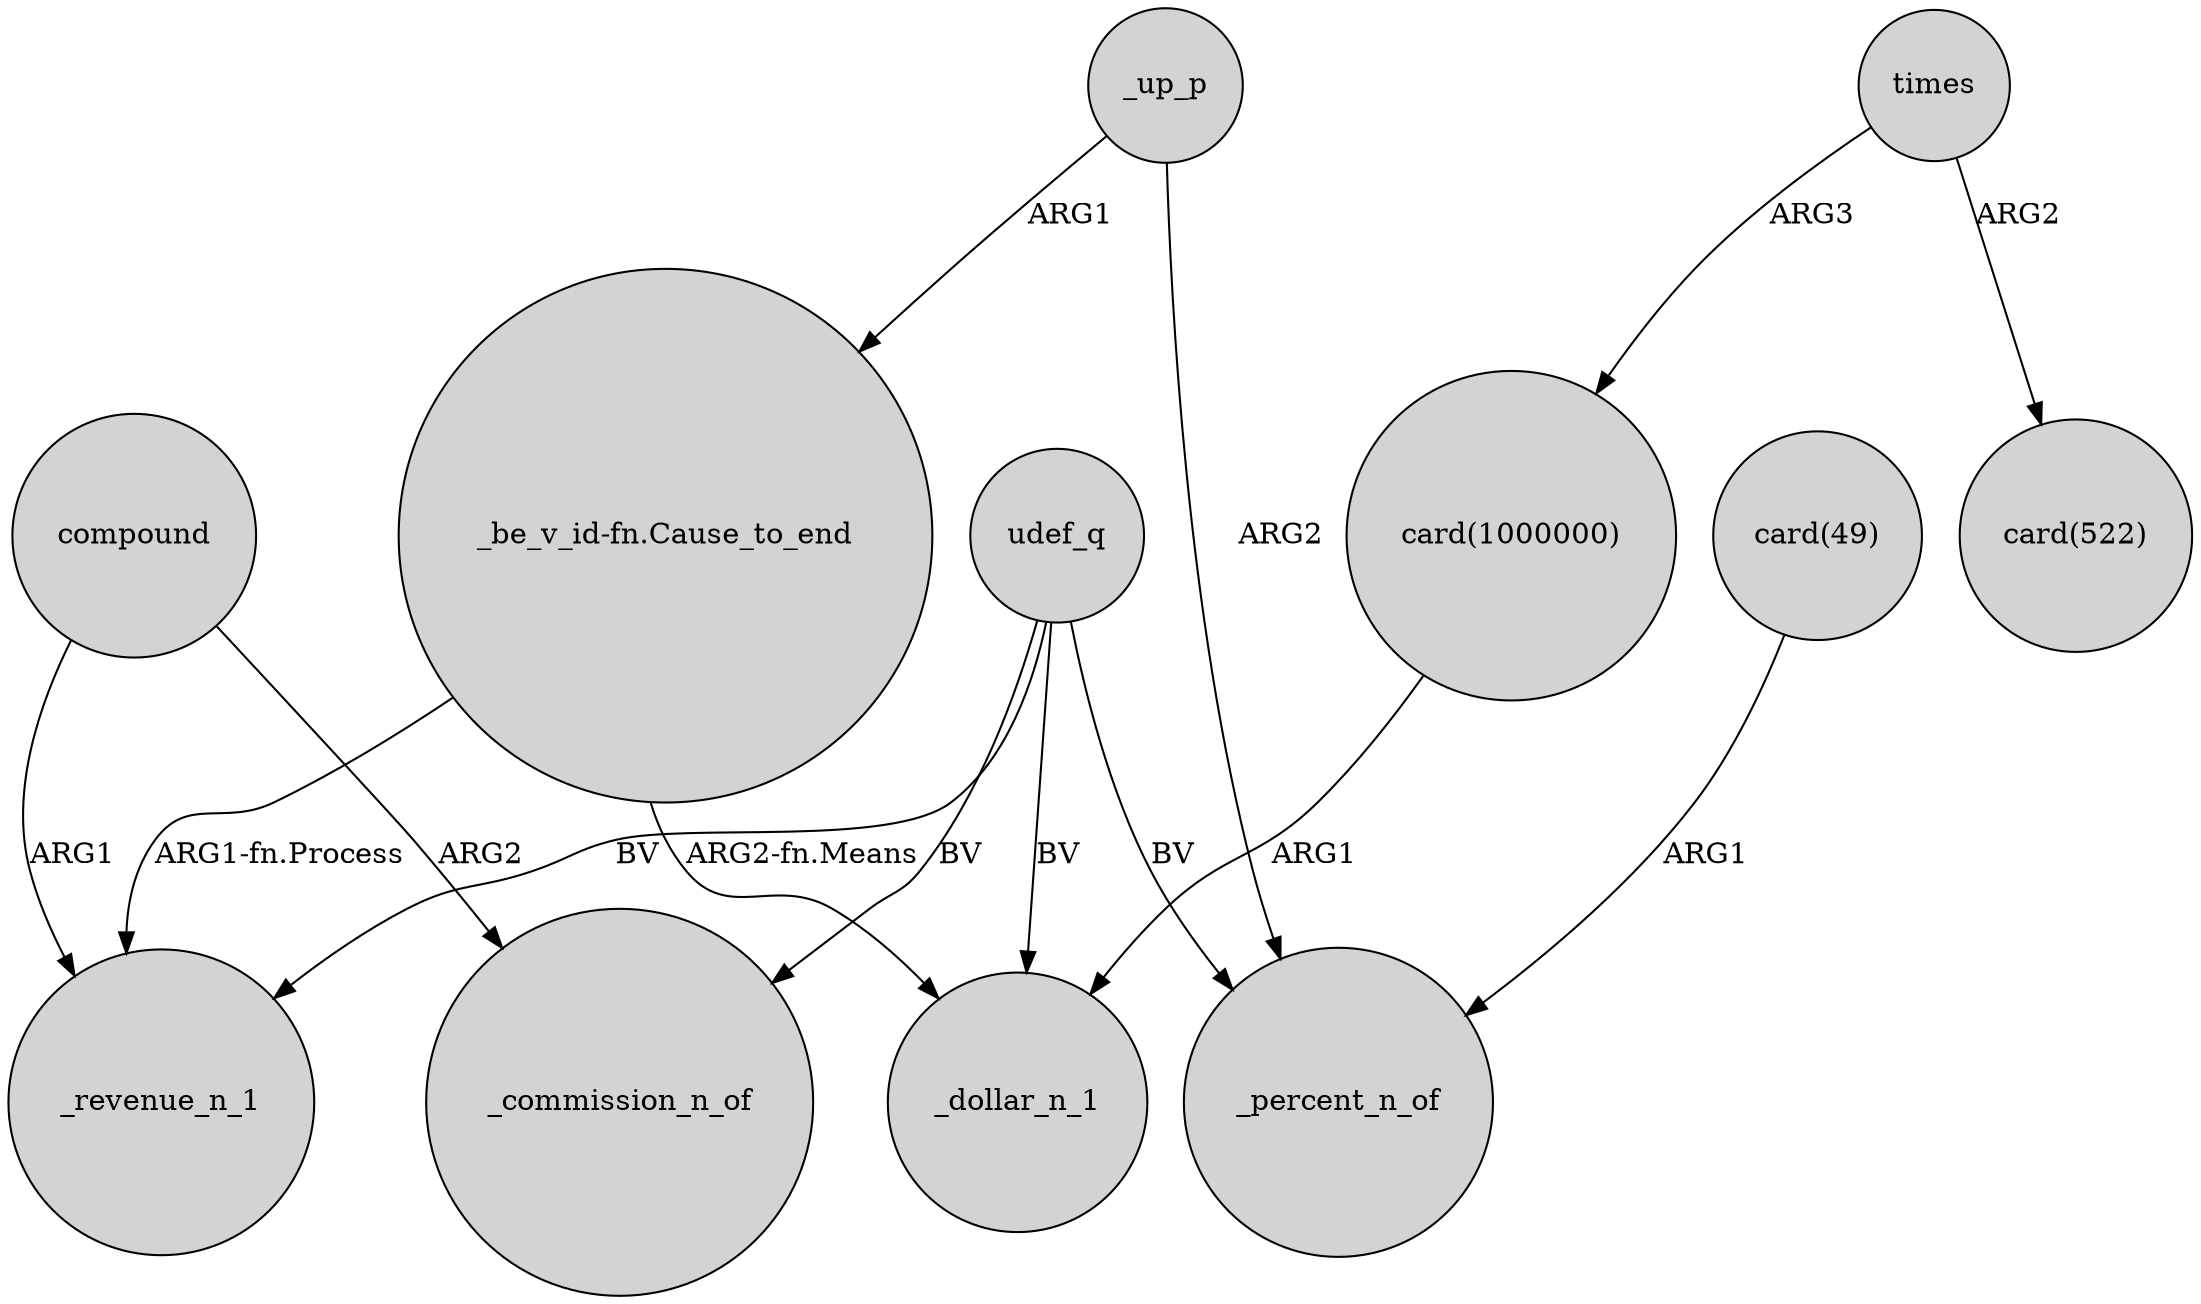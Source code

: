digraph {
	node [shape=circle style=filled]
	"_be_v_id-fn.Cause_to_end" -> _revenue_n_1 [label="ARG1-fn.Process"]
	times -> "card(1000000)" [label=ARG3]
	_up_p -> _percent_n_of [label=ARG2]
	udef_q -> _percent_n_of [label=BV]
	udef_q -> _commission_n_of [label=BV]
	compound -> _commission_n_of [label=ARG2]
	compound -> _revenue_n_1 [label=ARG1]
	udef_q -> _dollar_n_1 [label=BV]
	udef_q -> _revenue_n_1 [label=BV]
	"card(1000000)" -> _dollar_n_1 [label=ARG1]
	"card(49)" -> _percent_n_of [label=ARG1]
	times -> "card(522)" [label=ARG2]
	_up_p -> "_be_v_id-fn.Cause_to_end" [label=ARG1]
	"_be_v_id-fn.Cause_to_end" -> _dollar_n_1 [label="ARG2-fn.Means"]
}
